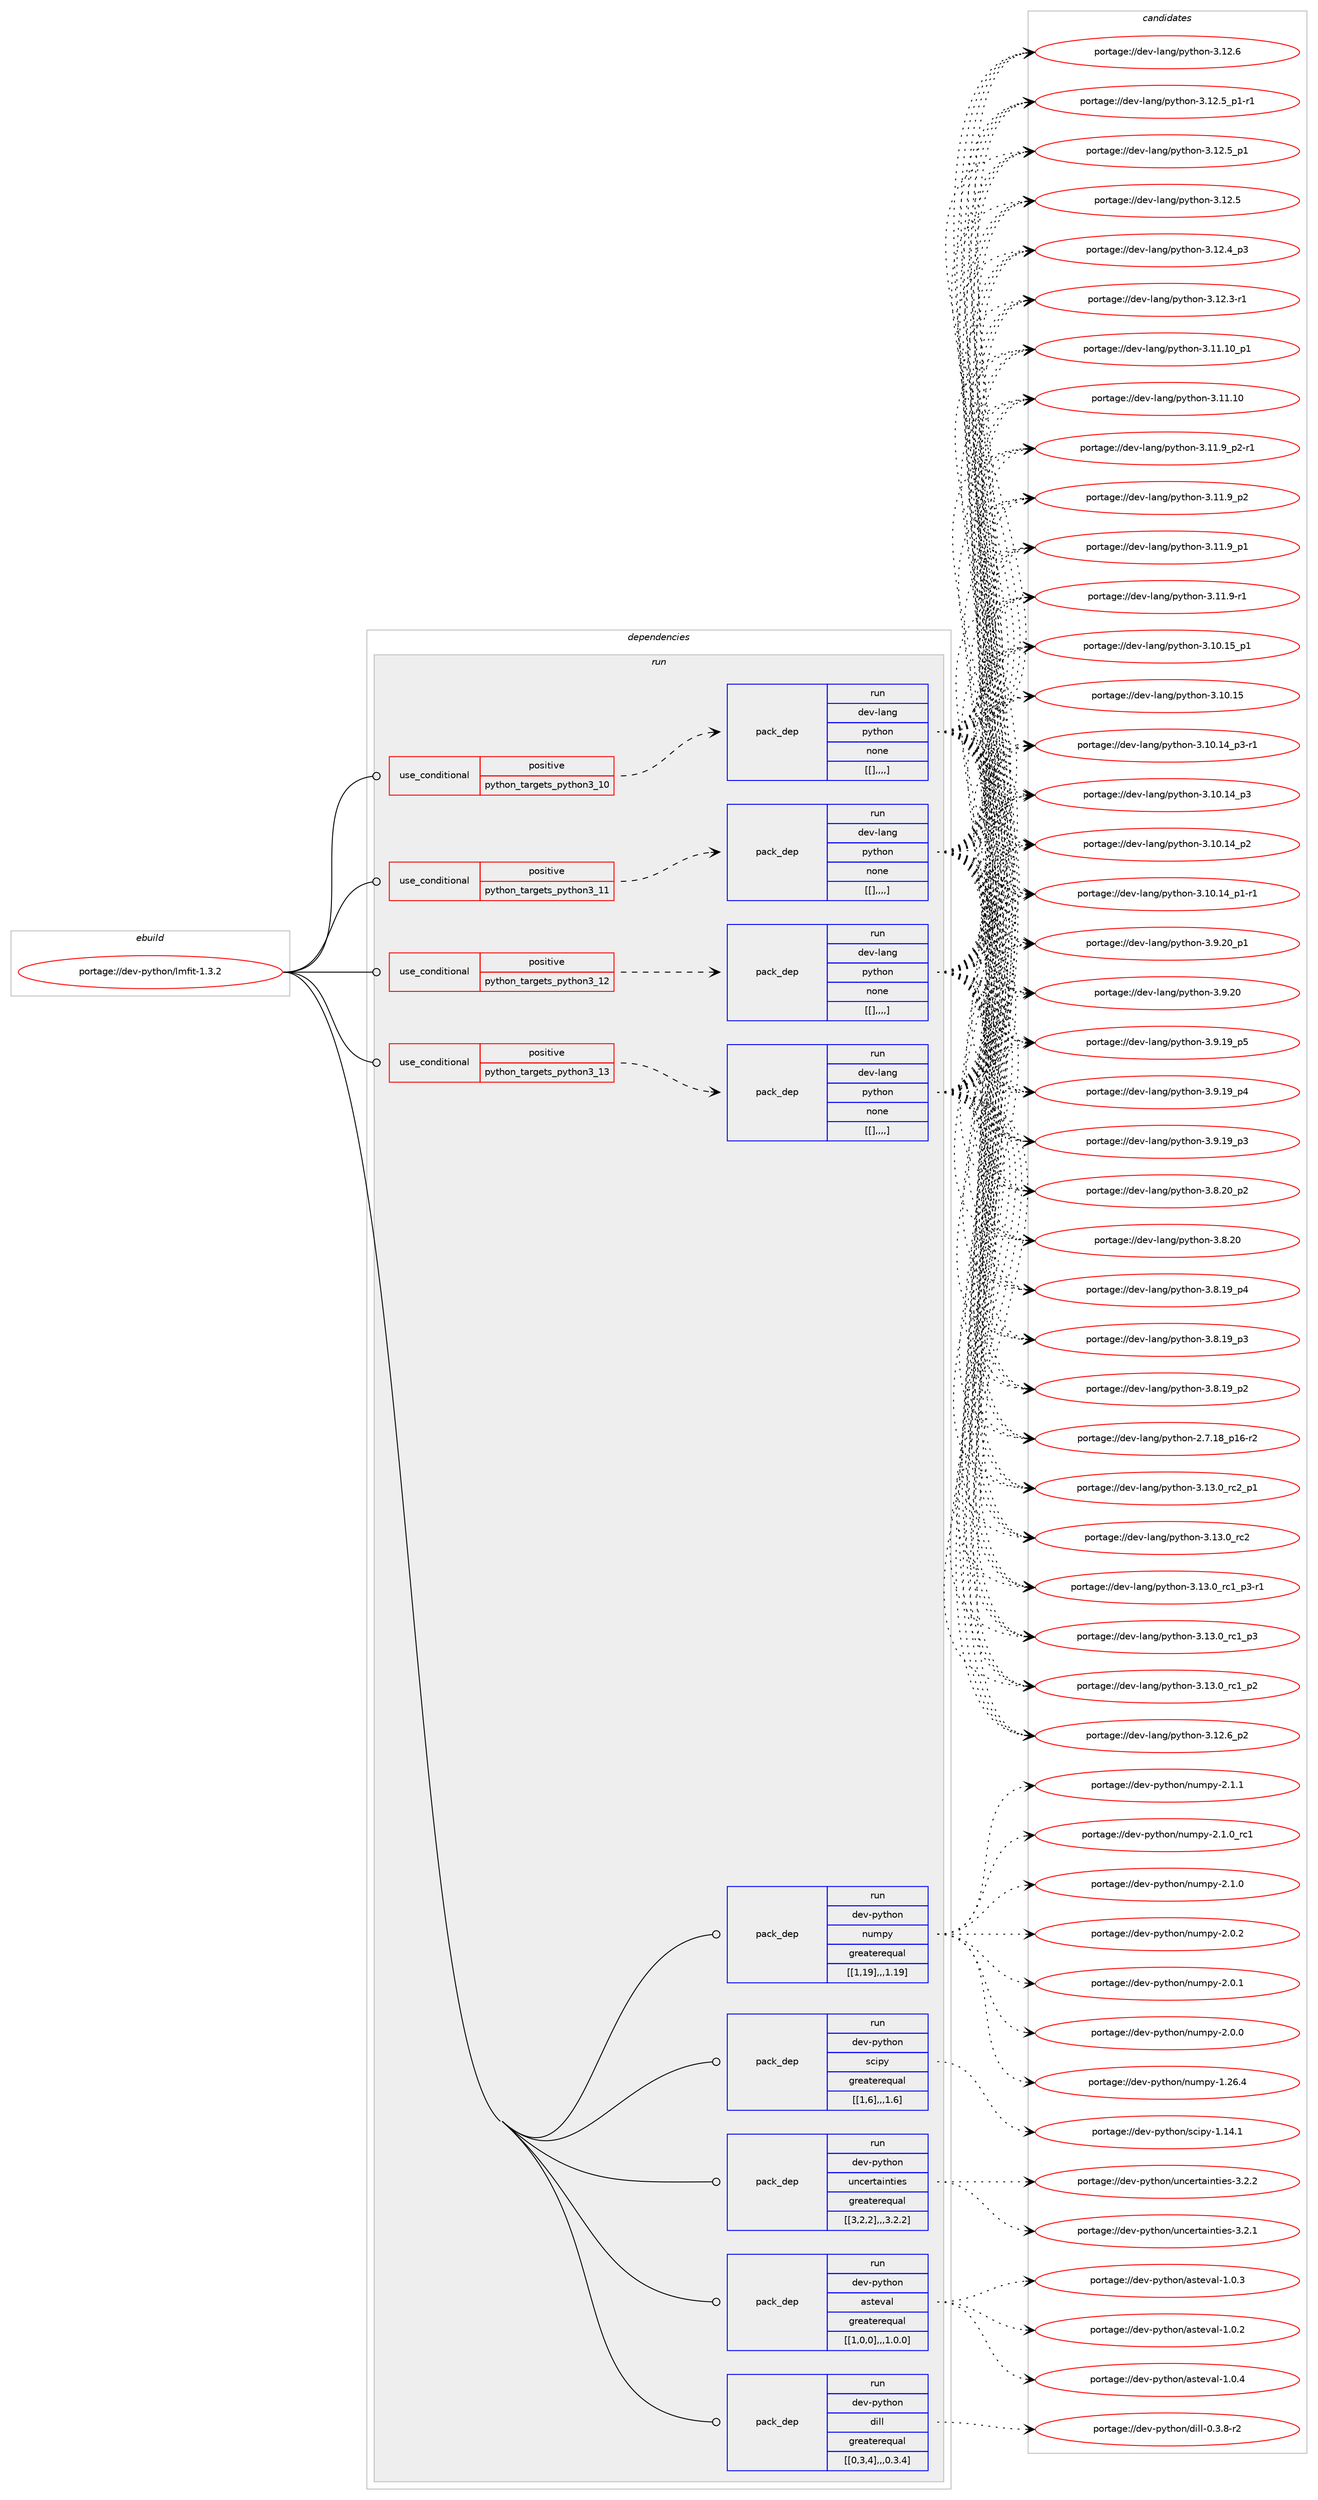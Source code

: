 digraph prolog {

# *************
# Graph options
# *************

newrank=true;
concentrate=true;
compound=true;
graph [rankdir=LR,fontname=Helvetica,fontsize=10,ranksep=1.5];#, ranksep=2.5, nodesep=0.2];
edge  [arrowhead=vee];
node  [fontname=Helvetica,fontsize=10];

# **********
# The ebuild
# **********

subgraph cluster_leftcol {
color=gray;
label=<<i>ebuild</i>>;
id [label="portage://dev-python/lmfit-1.3.2", color=red, width=4, href="../dev-python/lmfit-1.3.2.svg"];
}

# ****************
# The dependencies
# ****************

subgraph cluster_midcol {
color=gray;
label=<<i>dependencies</i>>;
subgraph cluster_compile {
fillcolor="#eeeeee";
style=filled;
label=<<i>compile</i>>;
}
subgraph cluster_compileandrun {
fillcolor="#eeeeee";
style=filled;
label=<<i>compile and run</i>>;
}
subgraph cluster_run {
fillcolor="#eeeeee";
style=filled;
label=<<i>run</i>>;
subgraph cond35650 {
dependency152229 [label=<<TABLE BORDER="0" CELLBORDER="1" CELLSPACING="0" CELLPADDING="4"><TR><TD ROWSPAN="3" CELLPADDING="10">use_conditional</TD></TR><TR><TD>positive</TD></TR><TR><TD>python_targets_python3_10</TD></TR></TABLE>>, shape=none, color=red];
subgraph pack115365 {
dependency152230 [label=<<TABLE BORDER="0" CELLBORDER="1" CELLSPACING="0" CELLPADDING="4" WIDTH="220"><TR><TD ROWSPAN="6" CELLPADDING="30">pack_dep</TD></TR><TR><TD WIDTH="110">run</TD></TR><TR><TD>dev-lang</TD></TR><TR><TD>python</TD></TR><TR><TD>none</TD></TR><TR><TD>[[],,,,]</TD></TR></TABLE>>, shape=none, color=blue];
}
dependency152229:e -> dependency152230:w [weight=20,style="dashed",arrowhead="vee"];
}
id:e -> dependency152229:w [weight=20,style="solid",arrowhead="odot"];
subgraph cond35651 {
dependency152231 [label=<<TABLE BORDER="0" CELLBORDER="1" CELLSPACING="0" CELLPADDING="4"><TR><TD ROWSPAN="3" CELLPADDING="10">use_conditional</TD></TR><TR><TD>positive</TD></TR><TR><TD>python_targets_python3_11</TD></TR></TABLE>>, shape=none, color=red];
subgraph pack115366 {
dependency152232 [label=<<TABLE BORDER="0" CELLBORDER="1" CELLSPACING="0" CELLPADDING="4" WIDTH="220"><TR><TD ROWSPAN="6" CELLPADDING="30">pack_dep</TD></TR><TR><TD WIDTH="110">run</TD></TR><TR><TD>dev-lang</TD></TR><TR><TD>python</TD></TR><TR><TD>none</TD></TR><TR><TD>[[],,,,]</TD></TR></TABLE>>, shape=none, color=blue];
}
dependency152231:e -> dependency152232:w [weight=20,style="dashed",arrowhead="vee"];
}
id:e -> dependency152231:w [weight=20,style="solid",arrowhead="odot"];
subgraph cond35652 {
dependency152233 [label=<<TABLE BORDER="0" CELLBORDER="1" CELLSPACING="0" CELLPADDING="4"><TR><TD ROWSPAN="3" CELLPADDING="10">use_conditional</TD></TR><TR><TD>positive</TD></TR><TR><TD>python_targets_python3_12</TD></TR></TABLE>>, shape=none, color=red];
subgraph pack115367 {
dependency152234 [label=<<TABLE BORDER="0" CELLBORDER="1" CELLSPACING="0" CELLPADDING="4" WIDTH="220"><TR><TD ROWSPAN="6" CELLPADDING="30">pack_dep</TD></TR><TR><TD WIDTH="110">run</TD></TR><TR><TD>dev-lang</TD></TR><TR><TD>python</TD></TR><TR><TD>none</TD></TR><TR><TD>[[],,,,]</TD></TR></TABLE>>, shape=none, color=blue];
}
dependency152233:e -> dependency152234:w [weight=20,style="dashed",arrowhead="vee"];
}
id:e -> dependency152233:w [weight=20,style="solid",arrowhead="odot"];
subgraph cond35653 {
dependency152235 [label=<<TABLE BORDER="0" CELLBORDER="1" CELLSPACING="0" CELLPADDING="4"><TR><TD ROWSPAN="3" CELLPADDING="10">use_conditional</TD></TR><TR><TD>positive</TD></TR><TR><TD>python_targets_python3_13</TD></TR></TABLE>>, shape=none, color=red];
subgraph pack115368 {
dependency152236 [label=<<TABLE BORDER="0" CELLBORDER="1" CELLSPACING="0" CELLPADDING="4" WIDTH="220"><TR><TD ROWSPAN="6" CELLPADDING="30">pack_dep</TD></TR><TR><TD WIDTH="110">run</TD></TR><TR><TD>dev-lang</TD></TR><TR><TD>python</TD></TR><TR><TD>none</TD></TR><TR><TD>[[],,,,]</TD></TR></TABLE>>, shape=none, color=blue];
}
dependency152235:e -> dependency152236:w [weight=20,style="dashed",arrowhead="vee"];
}
id:e -> dependency152235:w [weight=20,style="solid",arrowhead="odot"];
subgraph pack115369 {
dependency152237 [label=<<TABLE BORDER="0" CELLBORDER="1" CELLSPACING="0" CELLPADDING="4" WIDTH="220"><TR><TD ROWSPAN="6" CELLPADDING="30">pack_dep</TD></TR><TR><TD WIDTH="110">run</TD></TR><TR><TD>dev-python</TD></TR><TR><TD>asteval</TD></TR><TR><TD>greaterequal</TD></TR><TR><TD>[[1,0,0],,,1.0.0]</TD></TR></TABLE>>, shape=none, color=blue];
}
id:e -> dependency152237:w [weight=20,style="solid",arrowhead="odot"];
subgraph pack115370 {
dependency152238 [label=<<TABLE BORDER="0" CELLBORDER="1" CELLSPACING="0" CELLPADDING="4" WIDTH="220"><TR><TD ROWSPAN="6" CELLPADDING="30">pack_dep</TD></TR><TR><TD WIDTH="110">run</TD></TR><TR><TD>dev-python</TD></TR><TR><TD>dill</TD></TR><TR><TD>greaterequal</TD></TR><TR><TD>[[0,3,4],,,0.3.4]</TD></TR></TABLE>>, shape=none, color=blue];
}
id:e -> dependency152238:w [weight=20,style="solid",arrowhead="odot"];
subgraph pack115371 {
dependency152239 [label=<<TABLE BORDER="0" CELLBORDER="1" CELLSPACING="0" CELLPADDING="4" WIDTH="220"><TR><TD ROWSPAN="6" CELLPADDING="30">pack_dep</TD></TR><TR><TD WIDTH="110">run</TD></TR><TR><TD>dev-python</TD></TR><TR><TD>numpy</TD></TR><TR><TD>greaterequal</TD></TR><TR><TD>[[1,19],,,1.19]</TD></TR></TABLE>>, shape=none, color=blue];
}
id:e -> dependency152239:w [weight=20,style="solid",arrowhead="odot"];
subgraph pack115372 {
dependency152240 [label=<<TABLE BORDER="0" CELLBORDER="1" CELLSPACING="0" CELLPADDING="4" WIDTH="220"><TR><TD ROWSPAN="6" CELLPADDING="30">pack_dep</TD></TR><TR><TD WIDTH="110">run</TD></TR><TR><TD>dev-python</TD></TR><TR><TD>scipy</TD></TR><TR><TD>greaterequal</TD></TR><TR><TD>[[1,6],,,1.6]</TD></TR></TABLE>>, shape=none, color=blue];
}
id:e -> dependency152240:w [weight=20,style="solid",arrowhead="odot"];
subgraph pack115373 {
dependency152241 [label=<<TABLE BORDER="0" CELLBORDER="1" CELLSPACING="0" CELLPADDING="4" WIDTH="220"><TR><TD ROWSPAN="6" CELLPADDING="30">pack_dep</TD></TR><TR><TD WIDTH="110">run</TD></TR><TR><TD>dev-python</TD></TR><TR><TD>uncertainties</TD></TR><TR><TD>greaterequal</TD></TR><TR><TD>[[3,2,2],,,3.2.2]</TD></TR></TABLE>>, shape=none, color=blue];
}
id:e -> dependency152241:w [weight=20,style="solid",arrowhead="odot"];
}
}

# **************
# The candidates
# **************

subgraph cluster_choices {
rank=same;
color=gray;
label=<<i>candidates</i>>;

subgraph choice115365 {
color=black;
nodesep=1;
choice100101118451089711010347112121116104111110455146495146489511499509511249 [label="portage://dev-lang/python-3.13.0_rc2_p1", color=red, width=4,href="../dev-lang/python-3.13.0_rc2_p1.svg"];
choice10010111845108971101034711212111610411111045514649514648951149950 [label="portage://dev-lang/python-3.13.0_rc2", color=red, width=4,href="../dev-lang/python-3.13.0_rc2.svg"];
choice1001011184510897110103471121211161041111104551464951464895114994995112514511449 [label="portage://dev-lang/python-3.13.0_rc1_p3-r1", color=red, width=4,href="../dev-lang/python-3.13.0_rc1_p3-r1.svg"];
choice100101118451089711010347112121116104111110455146495146489511499499511251 [label="portage://dev-lang/python-3.13.0_rc1_p3", color=red, width=4,href="../dev-lang/python-3.13.0_rc1_p3.svg"];
choice100101118451089711010347112121116104111110455146495146489511499499511250 [label="portage://dev-lang/python-3.13.0_rc1_p2", color=red, width=4,href="../dev-lang/python-3.13.0_rc1_p2.svg"];
choice100101118451089711010347112121116104111110455146495046549511250 [label="portage://dev-lang/python-3.12.6_p2", color=red, width=4,href="../dev-lang/python-3.12.6_p2.svg"];
choice10010111845108971101034711212111610411111045514649504654 [label="portage://dev-lang/python-3.12.6", color=red, width=4,href="../dev-lang/python-3.12.6.svg"];
choice1001011184510897110103471121211161041111104551464950465395112494511449 [label="portage://dev-lang/python-3.12.5_p1-r1", color=red, width=4,href="../dev-lang/python-3.12.5_p1-r1.svg"];
choice100101118451089711010347112121116104111110455146495046539511249 [label="portage://dev-lang/python-3.12.5_p1", color=red, width=4,href="../dev-lang/python-3.12.5_p1.svg"];
choice10010111845108971101034711212111610411111045514649504653 [label="portage://dev-lang/python-3.12.5", color=red, width=4,href="../dev-lang/python-3.12.5.svg"];
choice100101118451089711010347112121116104111110455146495046529511251 [label="portage://dev-lang/python-3.12.4_p3", color=red, width=4,href="../dev-lang/python-3.12.4_p3.svg"];
choice100101118451089711010347112121116104111110455146495046514511449 [label="portage://dev-lang/python-3.12.3-r1", color=red, width=4,href="../dev-lang/python-3.12.3-r1.svg"];
choice10010111845108971101034711212111610411111045514649494649489511249 [label="portage://dev-lang/python-3.11.10_p1", color=red, width=4,href="../dev-lang/python-3.11.10_p1.svg"];
choice1001011184510897110103471121211161041111104551464949464948 [label="portage://dev-lang/python-3.11.10", color=red, width=4,href="../dev-lang/python-3.11.10.svg"];
choice1001011184510897110103471121211161041111104551464949465795112504511449 [label="portage://dev-lang/python-3.11.9_p2-r1", color=red, width=4,href="../dev-lang/python-3.11.9_p2-r1.svg"];
choice100101118451089711010347112121116104111110455146494946579511250 [label="portage://dev-lang/python-3.11.9_p2", color=red, width=4,href="../dev-lang/python-3.11.9_p2.svg"];
choice100101118451089711010347112121116104111110455146494946579511249 [label="portage://dev-lang/python-3.11.9_p1", color=red, width=4,href="../dev-lang/python-3.11.9_p1.svg"];
choice100101118451089711010347112121116104111110455146494946574511449 [label="portage://dev-lang/python-3.11.9-r1", color=red, width=4,href="../dev-lang/python-3.11.9-r1.svg"];
choice10010111845108971101034711212111610411111045514649484649539511249 [label="portage://dev-lang/python-3.10.15_p1", color=red, width=4,href="../dev-lang/python-3.10.15_p1.svg"];
choice1001011184510897110103471121211161041111104551464948464953 [label="portage://dev-lang/python-3.10.15", color=red, width=4,href="../dev-lang/python-3.10.15.svg"];
choice100101118451089711010347112121116104111110455146494846495295112514511449 [label="portage://dev-lang/python-3.10.14_p3-r1", color=red, width=4,href="../dev-lang/python-3.10.14_p3-r1.svg"];
choice10010111845108971101034711212111610411111045514649484649529511251 [label="portage://dev-lang/python-3.10.14_p3", color=red, width=4,href="../dev-lang/python-3.10.14_p3.svg"];
choice10010111845108971101034711212111610411111045514649484649529511250 [label="portage://dev-lang/python-3.10.14_p2", color=red, width=4,href="../dev-lang/python-3.10.14_p2.svg"];
choice100101118451089711010347112121116104111110455146494846495295112494511449 [label="portage://dev-lang/python-3.10.14_p1-r1", color=red, width=4,href="../dev-lang/python-3.10.14_p1-r1.svg"];
choice100101118451089711010347112121116104111110455146574650489511249 [label="portage://dev-lang/python-3.9.20_p1", color=red, width=4,href="../dev-lang/python-3.9.20_p1.svg"];
choice10010111845108971101034711212111610411111045514657465048 [label="portage://dev-lang/python-3.9.20", color=red, width=4,href="../dev-lang/python-3.9.20.svg"];
choice100101118451089711010347112121116104111110455146574649579511253 [label="portage://dev-lang/python-3.9.19_p5", color=red, width=4,href="../dev-lang/python-3.9.19_p5.svg"];
choice100101118451089711010347112121116104111110455146574649579511252 [label="portage://dev-lang/python-3.9.19_p4", color=red, width=4,href="../dev-lang/python-3.9.19_p4.svg"];
choice100101118451089711010347112121116104111110455146574649579511251 [label="portage://dev-lang/python-3.9.19_p3", color=red, width=4,href="../dev-lang/python-3.9.19_p3.svg"];
choice100101118451089711010347112121116104111110455146564650489511250 [label="portage://dev-lang/python-3.8.20_p2", color=red, width=4,href="../dev-lang/python-3.8.20_p2.svg"];
choice10010111845108971101034711212111610411111045514656465048 [label="portage://dev-lang/python-3.8.20", color=red, width=4,href="../dev-lang/python-3.8.20.svg"];
choice100101118451089711010347112121116104111110455146564649579511252 [label="portage://dev-lang/python-3.8.19_p4", color=red, width=4,href="../dev-lang/python-3.8.19_p4.svg"];
choice100101118451089711010347112121116104111110455146564649579511251 [label="portage://dev-lang/python-3.8.19_p3", color=red, width=4,href="../dev-lang/python-3.8.19_p3.svg"];
choice100101118451089711010347112121116104111110455146564649579511250 [label="portage://dev-lang/python-3.8.19_p2", color=red, width=4,href="../dev-lang/python-3.8.19_p2.svg"];
choice100101118451089711010347112121116104111110455046554649569511249544511450 [label="portage://dev-lang/python-2.7.18_p16-r2", color=red, width=4,href="../dev-lang/python-2.7.18_p16-r2.svg"];
dependency152230:e -> choice100101118451089711010347112121116104111110455146495146489511499509511249:w [style=dotted,weight="100"];
dependency152230:e -> choice10010111845108971101034711212111610411111045514649514648951149950:w [style=dotted,weight="100"];
dependency152230:e -> choice1001011184510897110103471121211161041111104551464951464895114994995112514511449:w [style=dotted,weight="100"];
dependency152230:e -> choice100101118451089711010347112121116104111110455146495146489511499499511251:w [style=dotted,weight="100"];
dependency152230:e -> choice100101118451089711010347112121116104111110455146495146489511499499511250:w [style=dotted,weight="100"];
dependency152230:e -> choice100101118451089711010347112121116104111110455146495046549511250:w [style=dotted,weight="100"];
dependency152230:e -> choice10010111845108971101034711212111610411111045514649504654:w [style=dotted,weight="100"];
dependency152230:e -> choice1001011184510897110103471121211161041111104551464950465395112494511449:w [style=dotted,weight="100"];
dependency152230:e -> choice100101118451089711010347112121116104111110455146495046539511249:w [style=dotted,weight="100"];
dependency152230:e -> choice10010111845108971101034711212111610411111045514649504653:w [style=dotted,weight="100"];
dependency152230:e -> choice100101118451089711010347112121116104111110455146495046529511251:w [style=dotted,weight="100"];
dependency152230:e -> choice100101118451089711010347112121116104111110455146495046514511449:w [style=dotted,weight="100"];
dependency152230:e -> choice10010111845108971101034711212111610411111045514649494649489511249:w [style=dotted,weight="100"];
dependency152230:e -> choice1001011184510897110103471121211161041111104551464949464948:w [style=dotted,weight="100"];
dependency152230:e -> choice1001011184510897110103471121211161041111104551464949465795112504511449:w [style=dotted,weight="100"];
dependency152230:e -> choice100101118451089711010347112121116104111110455146494946579511250:w [style=dotted,weight="100"];
dependency152230:e -> choice100101118451089711010347112121116104111110455146494946579511249:w [style=dotted,weight="100"];
dependency152230:e -> choice100101118451089711010347112121116104111110455146494946574511449:w [style=dotted,weight="100"];
dependency152230:e -> choice10010111845108971101034711212111610411111045514649484649539511249:w [style=dotted,weight="100"];
dependency152230:e -> choice1001011184510897110103471121211161041111104551464948464953:w [style=dotted,weight="100"];
dependency152230:e -> choice100101118451089711010347112121116104111110455146494846495295112514511449:w [style=dotted,weight="100"];
dependency152230:e -> choice10010111845108971101034711212111610411111045514649484649529511251:w [style=dotted,weight="100"];
dependency152230:e -> choice10010111845108971101034711212111610411111045514649484649529511250:w [style=dotted,weight="100"];
dependency152230:e -> choice100101118451089711010347112121116104111110455146494846495295112494511449:w [style=dotted,weight="100"];
dependency152230:e -> choice100101118451089711010347112121116104111110455146574650489511249:w [style=dotted,weight="100"];
dependency152230:e -> choice10010111845108971101034711212111610411111045514657465048:w [style=dotted,weight="100"];
dependency152230:e -> choice100101118451089711010347112121116104111110455146574649579511253:w [style=dotted,weight="100"];
dependency152230:e -> choice100101118451089711010347112121116104111110455146574649579511252:w [style=dotted,weight="100"];
dependency152230:e -> choice100101118451089711010347112121116104111110455146574649579511251:w [style=dotted,weight="100"];
dependency152230:e -> choice100101118451089711010347112121116104111110455146564650489511250:w [style=dotted,weight="100"];
dependency152230:e -> choice10010111845108971101034711212111610411111045514656465048:w [style=dotted,weight="100"];
dependency152230:e -> choice100101118451089711010347112121116104111110455146564649579511252:w [style=dotted,weight="100"];
dependency152230:e -> choice100101118451089711010347112121116104111110455146564649579511251:w [style=dotted,weight="100"];
dependency152230:e -> choice100101118451089711010347112121116104111110455146564649579511250:w [style=dotted,weight="100"];
dependency152230:e -> choice100101118451089711010347112121116104111110455046554649569511249544511450:w [style=dotted,weight="100"];
}
subgraph choice115366 {
color=black;
nodesep=1;
choice100101118451089711010347112121116104111110455146495146489511499509511249 [label="portage://dev-lang/python-3.13.0_rc2_p1", color=red, width=4,href="../dev-lang/python-3.13.0_rc2_p1.svg"];
choice10010111845108971101034711212111610411111045514649514648951149950 [label="portage://dev-lang/python-3.13.0_rc2", color=red, width=4,href="../dev-lang/python-3.13.0_rc2.svg"];
choice1001011184510897110103471121211161041111104551464951464895114994995112514511449 [label="portage://dev-lang/python-3.13.0_rc1_p3-r1", color=red, width=4,href="../dev-lang/python-3.13.0_rc1_p3-r1.svg"];
choice100101118451089711010347112121116104111110455146495146489511499499511251 [label="portage://dev-lang/python-3.13.0_rc1_p3", color=red, width=4,href="../dev-lang/python-3.13.0_rc1_p3.svg"];
choice100101118451089711010347112121116104111110455146495146489511499499511250 [label="portage://dev-lang/python-3.13.0_rc1_p2", color=red, width=4,href="../dev-lang/python-3.13.0_rc1_p2.svg"];
choice100101118451089711010347112121116104111110455146495046549511250 [label="portage://dev-lang/python-3.12.6_p2", color=red, width=4,href="../dev-lang/python-3.12.6_p2.svg"];
choice10010111845108971101034711212111610411111045514649504654 [label="portage://dev-lang/python-3.12.6", color=red, width=4,href="../dev-lang/python-3.12.6.svg"];
choice1001011184510897110103471121211161041111104551464950465395112494511449 [label="portage://dev-lang/python-3.12.5_p1-r1", color=red, width=4,href="../dev-lang/python-3.12.5_p1-r1.svg"];
choice100101118451089711010347112121116104111110455146495046539511249 [label="portage://dev-lang/python-3.12.5_p1", color=red, width=4,href="../dev-lang/python-3.12.5_p1.svg"];
choice10010111845108971101034711212111610411111045514649504653 [label="portage://dev-lang/python-3.12.5", color=red, width=4,href="../dev-lang/python-3.12.5.svg"];
choice100101118451089711010347112121116104111110455146495046529511251 [label="portage://dev-lang/python-3.12.4_p3", color=red, width=4,href="../dev-lang/python-3.12.4_p3.svg"];
choice100101118451089711010347112121116104111110455146495046514511449 [label="portage://dev-lang/python-3.12.3-r1", color=red, width=4,href="../dev-lang/python-3.12.3-r1.svg"];
choice10010111845108971101034711212111610411111045514649494649489511249 [label="portage://dev-lang/python-3.11.10_p1", color=red, width=4,href="../dev-lang/python-3.11.10_p1.svg"];
choice1001011184510897110103471121211161041111104551464949464948 [label="portage://dev-lang/python-3.11.10", color=red, width=4,href="../dev-lang/python-3.11.10.svg"];
choice1001011184510897110103471121211161041111104551464949465795112504511449 [label="portage://dev-lang/python-3.11.9_p2-r1", color=red, width=4,href="../dev-lang/python-3.11.9_p2-r1.svg"];
choice100101118451089711010347112121116104111110455146494946579511250 [label="portage://dev-lang/python-3.11.9_p2", color=red, width=4,href="../dev-lang/python-3.11.9_p2.svg"];
choice100101118451089711010347112121116104111110455146494946579511249 [label="portage://dev-lang/python-3.11.9_p1", color=red, width=4,href="../dev-lang/python-3.11.9_p1.svg"];
choice100101118451089711010347112121116104111110455146494946574511449 [label="portage://dev-lang/python-3.11.9-r1", color=red, width=4,href="../dev-lang/python-3.11.9-r1.svg"];
choice10010111845108971101034711212111610411111045514649484649539511249 [label="portage://dev-lang/python-3.10.15_p1", color=red, width=4,href="../dev-lang/python-3.10.15_p1.svg"];
choice1001011184510897110103471121211161041111104551464948464953 [label="portage://dev-lang/python-3.10.15", color=red, width=4,href="../dev-lang/python-3.10.15.svg"];
choice100101118451089711010347112121116104111110455146494846495295112514511449 [label="portage://dev-lang/python-3.10.14_p3-r1", color=red, width=4,href="../dev-lang/python-3.10.14_p3-r1.svg"];
choice10010111845108971101034711212111610411111045514649484649529511251 [label="portage://dev-lang/python-3.10.14_p3", color=red, width=4,href="../dev-lang/python-3.10.14_p3.svg"];
choice10010111845108971101034711212111610411111045514649484649529511250 [label="portage://dev-lang/python-3.10.14_p2", color=red, width=4,href="../dev-lang/python-3.10.14_p2.svg"];
choice100101118451089711010347112121116104111110455146494846495295112494511449 [label="portage://dev-lang/python-3.10.14_p1-r1", color=red, width=4,href="../dev-lang/python-3.10.14_p1-r1.svg"];
choice100101118451089711010347112121116104111110455146574650489511249 [label="portage://dev-lang/python-3.9.20_p1", color=red, width=4,href="../dev-lang/python-3.9.20_p1.svg"];
choice10010111845108971101034711212111610411111045514657465048 [label="portage://dev-lang/python-3.9.20", color=red, width=4,href="../dev-lang/python-3.9.20.svg"];
choice100101118451089711010347112121116104111110455146574649579511253 [label="portage://dev-lang/python-3.9.19_p5", color=red, width=4,href="../dev-lang/python-3.9.19_p5.svg"];
choice100101118451089711010347112121116104111110455146574649579511252 [label="portage://dev-lang/python-3.9.19_p4", color=red, width=4,href="../dev-lang/python-3.9.19_p4.svg"];
choice100101118451089711010347112121116104111110455146574649579511251 [label="portage://dev-lang/python-3.9.19_p3", color=red, width=4,href="../dev-lang/python-3.9.19_p3.svg"];
choice100101118451089711010347112121116104111110455146564650489511250 [label="portage://dev-lang/python-3.8.20_p2", color=red, width=4,href="../dev-lang/python-3.8.20_p2.svg"];
choice10010111845108971101034711212111610411111045514656465048 [label="portage://dev-lang/python-3.8.20", color=red, width=4,href="../dev-lang/python-3.8.20.svg"];
choice100101118451089711010347112121116104111110455146564649579511252 [label="portage://dev-lang/python-3.8.19_p4", color=red, width=4,href="../dev-lang/python-3.8.19_p4.svg"];
choice100101118451089711010347112121116104111110455146564649579511251 [label="portage://dev-lang/python-3.8.19_p3", color=red, width=4,href="../dev-lang/python-3.8.19_p3.svg"];
choice100101118451089711010347112121116104111110455146564649579511250 [label="portage://dev-lang/python-3.8.19_p2", color=red, width=4,href="../dev-lang/python-3.8.19_p2.svg"];
choice100101118451089711010347112121116104111110455046554649569511249544511450 [label="portage://dev-lang/python-2.7.18_p16-r2", color=red, width=4,href="../dev-lang/python-2.7.18_p16-r2.svg"];
dependency152232:e -> choice100101118451089711010347112121116104111110455146495146489511499509511249:w [style=dotted,weight="100"];
dependency152232:e -> choice10010111845108971101034711212111610411111045514649514648951149950:w [style=dotted,weight="100"];
dependency152232:e -> choice1001011184510897110103471121211161041111104551464951464895114994995112514511449:w [style=dotted,weight="100"];
dependency152232:e -> choice100101118451089711010347112121116104111110455146495146489511499499511251:w [style=dotted,weight="100"];
dependency152232:e -> choice100101118451089711010347112121116104111110455146495146489511499499511250:w [style=dotted,weight="100"];
dependency152232:e -> choice100101118451089711010347112121116104111110455146495046549511250:w [style=dotted,weight="100"];
dependency152232:e -> choice10010111845108971101034711212111610411111045514649504654:w [style=dotted,weight="100"];
dependency152232:e -> choice1001011184510897110103471121211161041111104551464950465395112494511449:w [style=dotted,weight="100"];
dependency152232:e -> choice100101118451089711010347112121116104111110455146495046539511249:w [style=dotted,weight="100"];
dependency152232:e -> choice10010111845108971101034711212111610411111045514649504653:w [style=dotted,weight="100"];
dependency152232:e -> choice100101118451089711010347112121116104111110455146495046529511251:w [style=dotted,weight="100"];
dependency152232:e -> choice100101118451089711010347112121116104111110455146495046514511449:w [style=dotted,weight="100"];
dependency152232:e -> choice10010111845108971101034711212111610411111045514649494649489511249:w [style=dotted,weight="100"];
dependency152232:e -> choice1001011184510897110103471121211161041111104551464949464948:w [style=dotted,weight="100"];
dependency152232:e -> choice1001011184510897110103471121211161041111104551464949465795112504511449:w [style=dotted,weight="100"];
dependency152232:e -> choice100101118451089711010347112121116104111110455146494946579511250:w [style=dotted,weight="100"];
dependency152232:e -> choice100101118451089711010347112121116104111110455146494946579511249:w [style=dotted,weight="100"];
dependency152232:e -> choice100101118451089711010347112121116104111110455146494946574511449:w [style=dotted,weight="100"];
dependency152232:e -> choice10010111845108971101034711212111610411111045514649484649539511249:w [style=dotted,weight="100"];
dependency152232:e -> choice1001011184510897110103471121211161041111104551464948464953:w [style=dotted,weight="100"];
dependency152232:e -> choice100101118451089711010347112121116104111110455146494846495295112514511449:w [style=dotted,weight="100"];
dependency152232:e -> choice10010111845108971101034711212111610411111045514649484649529511251:w [style=dotted,weight="100"];
dependency152232:e -> choice10010111845108971101034711212111610411111045514649484649529511250:w [style=dotted,weight="100"];
dependency152232:e -> choice100101118451089711010347112121116104111110455146494846495295112494511449:w [style=dotted,weight="100"];
dependency152232:e -> choice100101118451089711010347112121116104111110455146574650489511249:w [style=dotted,weight="100"];
dependency152232:e -> choice10010111845108971101034711212111610411111045514657465048:w [style=dotted,weight="100"];
dependency152232:e -> choice100101118451089711010347112121116104111110455146574649579511253:w [style=dotted,weight="100"];
dependency152232:e -> choice100101118451089711010347112121116104111110455146574649579511252:w [style=dotted,weight="100"];
dependency152232:e -> choice100101118451089711010347112121116104111110455146574649579511251:w [style=dotted,weight="100"];
dependency152232:e -> choice100101118451089711010347112121116104111110455146564650489511250:w [style=dotted,weight="100"];
dependency152232:e -> choice10010111845108971101034711212111610411111045514656465048:w [style=dotted,weight="100"];
dependency152232:e -> choice100101118451089711010347112121116104111110455146564649579511252:w [style=dotted,weight="100"];
dependency152232:e -> choice100101118451089711010347112121116104111110455146564649579511251:w [style=dotted,weight="100"];
dependency152232:e -> choice100101118451089711010347112121116104111110455146564649579511250:w [style=dotted,weight="100"];
dependency152232:e -> choice100101118451089711010347112121116104111110455046554649569511249544511450:w [style=dotted,weight="100"];
}
subgraph choice115367 {
color=black;
nodesep=1;
choice100101118451089711010347112121116104111110455146495146489511499509511249 [label="portage://dev-lang/python-3.13.0_rc2_p1", color=red, width=4,href="../dev-lang/python-3.13.0_rc2_p1.svg"];
choice10010111845108971101034711212111610411111045514649514648951149950 [label="portage://dev-lang/python-3.13.0_rc2", color=red, width=4,href="../dev-lang/python-3.13.0_rc2.svg"];
choice1001011184510897110103471121211161041111104551464951464895114994995112514511449 [label="portage://dev-lang/python-3.13.0_rc1_p3-r1", color=red, width=4,href="../dev-lang/python-3.13.0_rc1_p3-r1.svg"];
choice100101118451089711010347112121116104111110455146495146489511499499511251 [label="portage://dev-lang/python-3.13.0_rc1_p3", color=red, width=4,href="../dev-lang/python-3.13.0_rc1_p3.svg"];
choice100101118451089711010347112121116104111110455146495146489511499499511250 [label="portage://dev-lang/python-3.13.0_rc1_p2", color=red, width=4,href="../dev-lang/python-3.13.0_rc1_p2.svg"];
choice100101118451089711010347112121116104111110455146495046549511250 [label="portage://dev-lang/python-3.12.6_p2", color=red, width=4,href="../dev-lang/python-3.12.6_p2.svg"];
choice10010111845108971101034711212111610411111045514649504654 [label="portage://dev-lang/python-3.12.6", color=red, width=4,href="../dev-lang/python-3.12.6.svg"];
choice1001011184510897110103471121211161041111104551464950465395112494511449 [label="portage://dev-lang/python-3.12.5_p1-r1", color=red, width=4,href="../dev-lang/python-3.12.5_p1-r1.svg"];
choice100101118451089711010347112121116104111110455146495046539511249 [label="portage://dev-lang/python-3.12.5_p1", color=red, width=4,href="../dev-lang/python-3.12.5_p1.svg"];
choice10010111845108971101034711212111610411111045514649504653 [label="portage://dev-lang/python-3.12.5", color=red, width=4,href="../dev-lang/python-3.12.5.svg"];
choice100101118451089711010347112121116104111110455146495046529511251 [label="portage://dev-lang/python-3.12.4_p3", color=red, width=4,href="../dev-lang/python-3.12.4_p3.svg"];
choice100101118451089711010347112121116104111110455146495046514511449 [label="portage://dev-lang/python-3.12.3-r1", color=red, width=4,href="../dev-lang/python-3.12.3-r1.svg"];
choice10010111845108971101034711212111610411111045514649494649489511249 [label="portage://dev-lang/python-3.11.10_p1", color=red, width=4,href="../dev-lang/python-3.11.10_p1.svg"];
choice1001011184510897110103471121211161041111104551464949464948 [label="portage://dev-lang/python-3.11.10", color=red, width=4,href="../dev-lang/python-3.11.10.svg"];
choice1001011184510897110103471121211161041111104551464949465795112504511449 [label="portage://dev-lang/python-3.11.9_p2-r1", color=red, width=4,href="../dev-lang/python-3.11.9_p2-r1.svg"];
choice100101118451089711010347112121116104111110455146494946579511250 [label="portage://dev-lang/python-3.11.9_p2", color=red, width=4,href="../dev-lang/python-3.11.9_p2.svg"];
choice100101118451089711010347112121116104111110455146494946579511249 [label="portage://dev-lang/python-3.11.9_p1", color=red, width=4,href="../dev-lang/python-3.11.9_p1.svg"];
choice100101118451089711010347112121116104111110455146494946574511449 [label="portage://dev-lang/python-3.11.9-r1", color=red, width=4,href="../dev-lang/python-3.11.9-r1.svg"];
choice10010111845108971101034711212111610411111045514649484649539511249 [label="portage://dev-lang/python-3.10.15_p1", color=red, width=4,href="../dev-lang/python-3.10.15_p1.svg"];
choice1001011184510897110103471121211161041111104551464948464953 [label="portage://dev-lang/python-3.10.15", color=red, width=4,href="../dev-lang/python-3.10.15.svg"];
choice100101118451089711010347112121116104111110455146494846495295112514511449 [label="portage://dev-lang/python-3.10.14_p3-r1", color=red, width=4,href="../dev-lang/python-3.10.14_p3-r1.svg"];
choice10010111845108971101034711212111610411111045514649484649529511251 [label="portage://dev-lang/python-3.10.14_p3", color=red, width=4,href="../dev-lang/python-3.10.14_p3.svg"];
choice10010111845108971101034711212111610411111045514649484649529511250 [label="portage://dev-lang/python-3.10.14_p2", color=red, width=4,href="../dev-lang/python-3.10.14_p2.svg"];
choice100101118451089711010347112121116104111110455146494846495295112494511449 [label="portage://dev-lang/python-3.10.14_p1-r1", color=red, width=4,href="../dev-lang/python-3.10.14_p1-r1.svg"];
choice100101118451089711010347112121116104111110455146574650489511249 [label="portage://dev-lang/python-3.9.20_p1", color=red, width=4,href="../dev-lang/python-3.9.20_p1.svg"];
choice10010111845108971101034711212111610411111045514657465048 [label="portage://dev-lang/python-3.9.20", color=red, width=4,href="../dev-lang/python-3.9.20.svg"];
choice100101118451089711010347112121116104111110455146574649579511253 [label="portage://dev-lang/python-3.9.19_p5", color=red, width=4,href="../dev-lang/python-3.9.19_p5.svg"];
choice100101118451089711010347112121116104111110455146574649579511252 [label="portage://dev-lang/python-3.9.19_p4", color=red, width=4,href="../dev-lang/python-3.9.19_p4.svg"];
choice100101118451089711010347112121116104111110455146574649579511251 [label="portage://dev-lang/python-3.9.19_p3", color=red, width=4,href="../dev-lang/python-3.9.19_p3.svg"];
choice100101118451089711010347112121116104111110455146564650489511250 [label="portage://dev-lang/python-3.8.20_p2", color=red, width=4,href="../dev-lang/python-3.8.20_p2.svg"];
choice10010111845108971101034711212111610411111045514656465048 [label="portage://dev-lang/python-3.8.20", color=red, width=4,href="../dev-lang/python-3.8.20.svg"];
choice100101118451089711010347112121116104111110455146564649579511252 [label="portage://dev-lang/python-3.8.19_p4", color=red, width=4,href="../dev-lang/python-3.8.19_p4.svg"];
choice100101118451089711010347112121116104111110455146564649579511251 [label="portage://dev-lang/python-3.8.19_p3", color=red, width=4,href="../dev-lang/python-3.8.19_p3.svg"];
choice100101118451089711010347112121116104111110455146564649579511250 [label="portage://dev-lang/python-3.8.19_p2", color=red, width=4,href="../dev-lang/python-3.8.19_p2.svg"];
choice100101118451089711010347112121116104111110455046554649569511249544511450 [label="portage://dev-lang/python-2.7.18_p16-r2", color=red, width=4,href="../dev-lang/python-2.7.18_p16-r2.svg"];
dependency152234:e -> choice100101118451089711010347112121116104111110455146495146489511499509511249:w [style=dotted,weight="100"];
dependency152234:e -> choice10010111845108971101034711212111610411111045514649514648951149950:w [style=dotted,weight="100"];
dependency152234:e -> choice1001011184510897110103471121211161041111104551464951464895114994995112514511449:w [style=dotted,weight="100"];
dependency152234:e -> choice100101118451089711010347112121116104111110455146495146489511499499511251:w [style=dotted,weight="100"];
dependency152234:e -> choice100101118451089711010347112121116104111110455146495146489511499499511250:w [style=dotted,weight="100"];
dependency152234:e -> choice100101118451089711010347112121116104111110455146495046549511250:w [style=dotted,weight="100"];
dependency152234:e -> choice10010111845108971101034711212111610411111045514649504654:w [style=dotted,weight="100"];
dependency152234:e -> choice1001011184510897110103471121211161041111104551464950465395112494511449:w [style=dotted,weight="100"];
dependency152234:e -> choice100101118451089711010347112121116104111110455146495046539511249:w [style=dotted,weight="100"];
dependency152234:e -> choice10010111845108971101034711212111610411111045514649504653:w [style=dotted,weight="100"];
dependency152234:e -> choice100101118451089711010347112121116104111110455146495046529511251:w [style=dotted,weight="100"];
dependency152234:e -> choice100101118451089711010347112121116104111110455146495046514511449:w [style=dotted,weight="100"];
dependency152234:e -> choice10010111845108971101034711212111610411111045514649494649489511249:w [style=dotted,weight="100"];
dependency152234:e -> choice1001011184510897110103471121211161041111104551464949464948:w [style=dotted,weight="100"];
dependency152234:e -> choice1001011184510897110103471121211161041111104551464949465795112504511449:w [style=dotted,weight="100"];
dependency152234:e -> choice100101118451089711010347112121116104111110455146494946579511250:w [style=dotted,weight="100"];
dependency152234:e -> choice100101118451089711010347112121116104111110455146494946579511249:w [style=dotted,weight="100"];
dependency152234:e -> choice100101118451089711010347112121116104111110455146494946574511449:w [style=dotted,weight="100"];
dependency152234:e -> choice10010111845108971101034711212111610411111045514649484649539511249:w [style=dotted,weight="100"];
dependency152234:e -> choice1001011184510897110103471121211161041111104551464948464953:w [style=dotted,weight="100"];
dependency152234:e -> choice100101118451089711010347112121116104111110455146494846495295112514511449:w [style=dotted,weight="100"];
dependency152234:e -> choice10010111845108971101034711212111610411111045514649484649529511251:w [style=dotted,weight="100"];
dependency152234:e -> choice10010111845108971101034711212111610411111045514649484649529511250:w [style=dotted,weight="100"];
dependency152234:e -> choice100101118451089711010347112121116104111110455146494846495295112494511449:w [style=dotted,weight="100"];
dependency152234:e -> choice100101118451089711010347112121116104111110455146574650489511249:w [style=dotted,weight="100"];
dependency152234:e -> choice10010111845108971101034711212111610411111045514657465048:w [style=dotted,weight="100"];
dependency152234:e -> choice100101118451089711010347112121116104111110455146574649579511253:w [style=dotted,weight="100"];
dependency152234:e -> choice100101118451089711010347112121116104111110455146574649579511252:w [style=dotted,weight="100"];
dependency152234:e -> choice100101118451089711010347112121116104111110455146574649579511251:w [style=dotted,weight="100"];
dependency152234:e -> choice100101118451089711010347112121116104111110455146564650489511250:w [style=dotted,weight="100"];
dependency152234:e -> choice10010111845108971101034711212111610411111045514656465048:w [style=dotted,weight="100"];
dependency152234:e -> choice100101118451089711010347112121116104111110455146564649579511252:w [style=dotted,weight="100"];
dependency152234:e -> choice100101118451089711010347112121116104111110455146564649579511251:w [style=dotted,weight="100"];
dependency152234:e -> choice100101118451089711010347112121116104111110455146564649579511250:w [style=dotted,weight="100"];
dependency152234:e -> choice100101118451089711010347112121116104111110455046554649569511249544511450:w [style=dotted,weight="100"];
}
subgraph choice115368 {
color=black;
nodesep=1;
choice100101118451089711010347112121116104111110455146495146489511499509511249 [label="portage://dev-lang/python-3.13.0_rc2_p1", color=red, width=4,href="../dev-lang/python-3.13.0_rc2_p1.svg"];
choice10010111845108971101034711212111610411111045514649514648951149950 [label="portage://dev-lang/python-3.13.0_rc2", color=red, width=4,href="../dev-lang/python-3.13.0_rc2.svg"];
choice1001011184510897110103471121211161041111104551464951464895114994995112514511449 [label="portage://dev-lang/python-3.13.0_rc1_p3-r1", color=red, width=4,href="../dev-lang/python-3.13.0_rc1_p3-r1.svg"];
choice100101118451089711010347112121116104111110455146495146489511499499511251 [label="portage://dev-lang/python-3.13.0_rc1_p3", color=red, width=4,href="../dev-lang/python-3.13.0_rc1_p3.svg"];
choice100101118451089711010347112121116104111110455146495146489511499499511250 [label="portage://dev-lang/python-3.13.0_rc1_p2", color=red, width=4,href="../dev-lang/python-3.13.0_rc1_p2.svg"];
choice100101118451089711010347112121116104111110455146495046549511250 [label="portage://dev-lang/python-3.12.6_p2", color=red, width=4,href="../dev-lang/python-3.12.6_p2.svg"];
choice10010111845108971101034711212111610411111045514649504654 [label="portage://dev-lang/python-3.12.6", color=red, width=4,href="../dev-lang/python-3.12.6.svg"];
choice1001011184510897110103471121211161041111104551464950465395112494511449 [label="portage://dev-lang/python-3.12.5_p1-r1", color=red, width=4,href="../dev-lang/python-3.12.5_p1-r1.svg"];
choice100101118451089711010347112121116104111110455146495046539511249 [label="portage://dev-lang/python-3.12.5_p1", color=red, width=4,href="../dev-lang/python-3.12.5_p1.svg"];
choice10010111845108971101034711212111610411111045514649504653 [label="portage://dev-lang/python-3.12.5", color=red, width=4,href="../dev-lang/python-3.12.5.svg"];
choice100101118451089711010347112121116104111110455146495046529511251 [label="portage://dev-lang/python-3.12.4_p3", color=red, width=4,href="../dev-lang/python-3.12.4_p3.svg"];
choice100101118451089711010347112121116104111110455146495046514511449 [label="portage://dev-lang/python-3.12.3-r1", color=red, width=4,href="../dev-lang/python-3.12.3-r1.svg"];
choice10010111845108971101034711212111610411111045514649494649489511249 [label="portage://dev-lang/python-3.11.10_p1", color=red, width=4,href="../dev-lang/python-3.11.10_p1.svg"];
choice1001011184510897110103471121211161041111104551464949464948 [label="portage://dev-lang/python-3.11.10", color=red, width=4,href="../dev-lang/python-3.11.10.svg"];
choice1001011184510897110103471121211161041111104551464949465795112504511449 [label="portage://dev-lang/python-3.11.9_p2-r1", color=red, width=4,href="../dev-lang/python-3.11.9_p2-r1.svg"];
choice100101118451089711010347112121116104111110455146494946579511250 [label="portage://dev-lang/python-3.11.9_p2", color=red, width=4,href="../dev-lang/python-3.11.9_p2.svg"];
choice100101118451089711010347112121116104111110455146494946579511249 [label="portage://dev-lang/python-3.11.9_p1", color=red, width=4,href="../dev-lang/python-3.11.9_p1.svg"];
choice100101118451089711010347112121116104111110455146494946574511449 [label="portage://dev-lang/python-3.11.9-r1", color=red, width=4,href="../dev-lang/python-3.11.9-r1.svg"];
choice10010111845108971101034711212111610411111045514649484649539511249 [label="portage://dev-lang/python-3.10.15_p1", color=red, width=4,href="../dev-lang/python-3.10.15_p1.svg"];
choice1001011184510897110103471121211161041111104551464948464953 [label="portage://dev-lang/python-3.10.15", color=red, width=4,href="../dev-lang/python-3.10.15.svg"];
choice100101118451089711010347112121116104111110455146494846495295112514511449 [label="portage://dev-lang/python-3.10.14_p3-r1", color=red, width=4,href="../dev-lang/python-3.10.14_p3-r1.svg"];
choice10010111845108971101034711212111610411111045514649484649529511251 [label="portage://dev-lang/python-3.10.14_p3", color=red, width=4,href="../dev-lang/python-3.10.14_p3.svg"];
choice10010111845108971101034711212111610411111045514649484649529511250 [label="portage://dev-lang/python-3.10.14_p2", color=red, width=4,href="../dev-lang/python-3.10.14_p2.svg"];
choice100101118451089711010347112121116104111110455146494846495295112494511449 [label="portage://dev-lang/python-3.10.14_p1-r1", color=red, width=4,href="../dev-lang/python-3.10.14_p1-r1.svg"];
choice100101118451089711010347112121116104111110455146574650489511249 [label="portage://dev-lang/python-3.9.20_p1", color=red, width=4,href="../dev-lang/python-3.9.20_p1.svg"];
choice10010111845108971101034711212111610411111045514657465048 [label="portage://dev-lang/python-3.9.20", color=red, width=4,href="../dev-lang/python-3.9.20.svg"];
choice100101118451089711010347112121116104111110455146574649579511253 [label="portage://dev-lang/python-3.9.19_p5", color=red, width=4,href="../dev-lang/python-3.9.19_p5.svg"];
choice100101118451089711010347112121116104111110455146574649579511252 [label="portage://dev-lang/python-3.9.19_p4", color=red, width=4,href="../dev-lang/python-3.9.19_p4.svg"];
choice100101118451089711010347112121116104111110455146574649579511251 [label="portage://dev-lang/python-3.9.19_p3", color=red, width=4,href="../dev-lang/python-3.9.19_p3.svg"];
choice100101118451089711010347112121116104111110455146564650489511250 [label="portage://dev-lang/python-3.8.20_p2", color=red, width=4,href="../dev-lang/python-3.8.20_p2.svg"];
choice10010111845108971101034711212111610411111045514656465048 [label="portage://dev-lang/python-3.8.20", color=red, width=4,href="../dev-lang/python-3.8.20.svg"];
choice100101118451089711010347112121116104111110455146564649579511252 [label="portage://dev-lang/python-3.8.19_p4", color=red, width=4,href="../dev-lang/python-3.8.19_p4.svg"];
choice100101118451089711010347112121116104111110455146564649579511251 [label="portage://dev-lang/python-3.8.19_p3", color=red, width=4,href="../dev-lang/python-3.8.19_p3.svg"];
choice100101118451089711010347112121116104111110455146564649579511250 [label="portage://dev-lang/python-3.8.19_p2", color=red, width=4,href="../dev-lang/python-3.8.19_p2.svg"];
choice100101118451089711010347112121116104111110455046554649569511249544511450 [label="portage://dev-lang/python-2.7.18_p16-r2", color=red, width=4,href="../dev-lang/python-2.7.18_p16-r2.svg"];
dependency152236:e -> choice100101118451089711010347112121116104111110455146495146489511499509511249:w [style=dotted,weight="100"];
dependency152236:e -> choice10010111845108971101034711212111610411111045514649514648951149950:w [style=dotted,weight="100"];
dependency152236:e -> choice1001011184510897110103471121211161041111104551464951464895114994995112514511449:w [style=dotted,weight="100"];
dependency152236:e -> choice100101118451089711010347112121116104111110455146495146489511499499511251:w [style=dotted,weight="100"];
dependency152236:e -> choice100101118451089711010347112121116104111110455146495146489511499499511250:w [style=dotted,weight="100"];
dependency152236:e -> choice100101118451089711010347112121116104111110455146495046549511250:w [style=dotted,weight="100"];
dependency152236:e -> choice10010111845108971101034711212111610411111045514649504654:w [style=dotted,weight="100"];
dependency152236:e -> choice1001011184510897110103471121211161041111104551464950465395112494511449:w [style=dotted,weight="100"];
dependency152236:e -> choice100101118451089711010347112121116104111110455146495046539511249:w [style=dotted,weight="100"];
dependency152236:e -> choice10010111845108971101034711212111610411111045514649504653:w [style=dotted,weight="100"];
dependency152236:e -> choice100101118451089711010347112121116104111110455146495046529511251:w [style=dotted,weight="100"];
dependency152236:e -> choice100101118451089711010347112121116104111110455146495046514511449:w [style=dotted,weight="100"];
dependency152236:e -> choice10010111845108971101034711212111610411111045514649494649489511249:w [style=dotted,weight="100"];
dependency152236:e -> choice1001011184510897110103471121211161041111104551464949464948:w [style=dotted,weight="100"];
dependency152236:e -> choice1001011184510897110103471121211161041111104551464949465795112504511449:w [style=dotted,weight="100"];
dependency152236:e -> choice100101118451089711010347112121116104111110455146494946579511250:w [style=dotted,weight="100"];
dependency152236:e -> choice100101118451089711010347112121116104111110455146494946579511249:w [style=dotted,weight="100"];
dependency152236:e -> choice100101118451089711010347112121116104111110455146494946574511449:w [style=dotted,weight="100"];
dependency152236:e -> choice10010111845108971101034711212111610411111045514649484649539511249:w [style=dotted,weight="100"];
dependency152236:e -> choice1001011184510897110103471121211161041111104551464948464953:w [style=dotted,weight="100"];
dependency152236:e -> choice100101118451089711010347112121116104111110455146494846495295112514511449:w [style=dotted,weight="100"];
dependency152236:e -> choice10010111845108971101034711212111610411111045514649484649529511251:w [style=dotted,weight="100"];
dependency152236:e -> choice10010111845108971101034711212111610411111045514649484649529511250:w [style=dotted,weight="100"];
dependency152236:e -> choice100101118451089711010347112121116104111110455146494846495295112494511449:w [style=dotted,weight="100"];
dependency152236:e -> choice100101118451089711010347112121116104111110455146574650489511249:w [style=dotted,weight="100"];
dependency152236:e -> choice10010111845108971101034711212111610411111045514657465048:w [style=dotted,weight="100"];
dependency152236:e -> choice100101118451089711010347112121116104111110455146574649579511253:w [style=dotted,weight="100"];
dependency152236:e -> choice100101118451089711010347112121116104111110455146574649579511252:w [style=dotted,weight="100"];
dependency152236:e -> choice100101118451089711010347112121116104111110455146574649579511251:w [style=dotted,weight="100"];
dependency152236:e -> choice100101118451089711010347112121116104111110455146564650489511250:w [style=dotted,weight="100"];
dependency152236:e -> choice10010111845108971101034711212111610411111045514656465048:w [style=dotted,weight="100"];
dependency152236:e -> choice100101118451089711010347112121116104111110455146564649579511252:w [style=dotted,weight="100"];
dependency152236:e -> choice100101118451089711010347112121116104111110455146564649579511251:w [style=dotted,weight="100"];
dependency152236:e -> choice100101118451089711010347112121116104111110455146564649579511250:w [style=dotted,weight="100"];
dependency152236:e -> choice100101118451089711010347112121116104111110455046554649569511249544511450:w [style=dotted,weight="100"];
}
subgraph choice115369 {
color=black;
nodesep=1;
choice10010111845112121116104111110479711511610111897108454946484652 [label="portage://dev-python/asteval-1.0.4", color=red, width=4,href="../dev-python/asteval-1.0.4.svg"];
choice10010111845112121116104111110479711511610111897108454946484651 [label="portage://dev-python/asteval-1.0.3", color=red, width=4,href="../dev-python/asteval-1.0.3.svg"];
choice10010111845112121116104111110479711511610111897108454946484650 [label="portage://dev-python/asteval-1.0.2", color=red, width=4,href="../dev-python/asteval-1.0.2.svg"];
dependency152237:e -> choice10010111845112121116104111110479711511610111897108454946484652:w [style=dotted,weight="100"];
dependency152237:e -> choice10010111845112121116104111110479711511610111897108454946484651:w [style=dotted,weight="100"];
dependency152237:e -> choice10010111845112121116104111110479711511610111897108454946484650:w [style=dotted,weight="100"];
}
subgraph choice115370 {
color=black;
nodesep=1;
choice10010111845112121116104111110471001051081084548465146564511450 [label="portage://dev-python/dill-0.3.8-r2", color=red, width=4,href="../dev-python/dill-0.3.8-r2.svg"];
dependency152238:e -> choice10010111845112121116104111110471001051081084548465146564511450:w [style=dotted,weight="100"];
}
subgraph choice115371 {
color=black;
nodesep=1;
choice1001011184511212111610411111047110117109112121455046494649 [label="portage://dev-python/numpy-2.1.1", color=red, width=4,href="../dev-python/numpy-2.1.1.svg"];
choice1001011184511212111610411111047110117109112121455046494648951149949 [label="portage://dev-python/numpy-2.1.0_rc1", color=red, width=4,href="../dev-python/numpy-2.1.0_rc1.svg"];
choice1001011184511212111610411111047110117109112121455046494648 [label="portage://dev-python/numpy-2.1.0", color=red, width=4,href="../dev-python/numpy-2.1.0.svg"];
choice1001011184511212111610411111047110117109112121455046484650 [label="portage://dev-python/numpy-2.0.2", color=red, width=4,href="../dev-python/numpy-2.0.2.svg"];
choice1001011184511212111610411111047110117109112121455046484649 [label="portage://dev-python/numpy-2.0.1", color=red, width=4,href="../dev-python/numpy-2.0.1.svg"];
choice1001011184511212111610411111047110117109112121455046484648 [label="portage://dev-python/numpy-2.0.0", color=red, width=4,href="../dev-python/numpy-2.0.0.svg"];
choice100101118451121211161041111104711011710911212145494650544652 [label="portage://dev-python/numpy-1.26.4", color=red, width=4,href="../dev-python/numpy-1.26.4.svg"];
dependency152239:e -> choice1001011184511212111610411111047110117109112121455046494649:w [style=dotted,weight="100"];
dependency152239:e -> choice1001011184511212111610411111047110117109112121455046494648951149949:w [style=dotted,weight="100"];
dependency152239:e -> choice1001011184511212111610411111047110117109112121455046494648:w [style=dotted,weight="100"];
dependency152239:e -> choice1001011184511212111610411111047110117109112121455046484650:w [style=dotted,weight="100"];
dependency152239:e -> choice1001011184511212111610411111047110117109112121455046484649:w [style=dotted,weight="100"];
dependency152239:e -> choice1001011184511212111610411111047110117109112121455046484648:w [style=dotted,weight="100"];
dependency152239:e -> choice100101118451121211161041111104711011710911212145494650544652:w [style=dotted,weight="100"];
}
subgraph choice115372 {
color=black;
nodesep=1;
choice10010111845112121116104111110471159910511212145494649524649 [label="portage://dev-python/scipy-1.14.1", color=red, width=4,href="../dev-python/scipy-1.14.1.svg"];
dependency152240:e -> choice10010111845112121116104111110471159910511212145494649524649:w [style=dotted,weight="100"];
}
subgraph choice115373 {
color=black;
nodesep=1;
choice10010111845112121116104111110471171109910111411697105110116105101115455146504650 [label="portage://dev-python/uncertainties-3.2.2", color=red, width=4,href="../dev-python/uncertainties-3.2.2.svg"];
choice10010111845112121116104111110471171109910111411697105110116105101115455146504649 [label="portage://dev-python/uncertainties-3.2.1", color=red, width=4,href="../dev-python/uncertainties-3.2.1.svg"];
dependency152241:e -> choice10010111845112121116104111110471171109910111411697105110116105101115455146504650:w [style=dotted,weight="100"];
dependency152241:e -> choice10010111845112121116104111110471171109910111411697105110116105101115455146504649:w [style=dotted,weight="100"];
}
}

}
